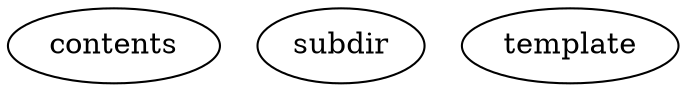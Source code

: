 /* Created by mdot for Matlab */
digraph m2html {

  contents [URL="contents.html"];
  subdir [URL="subdir.html"];
  template [URL="template.html"];
}